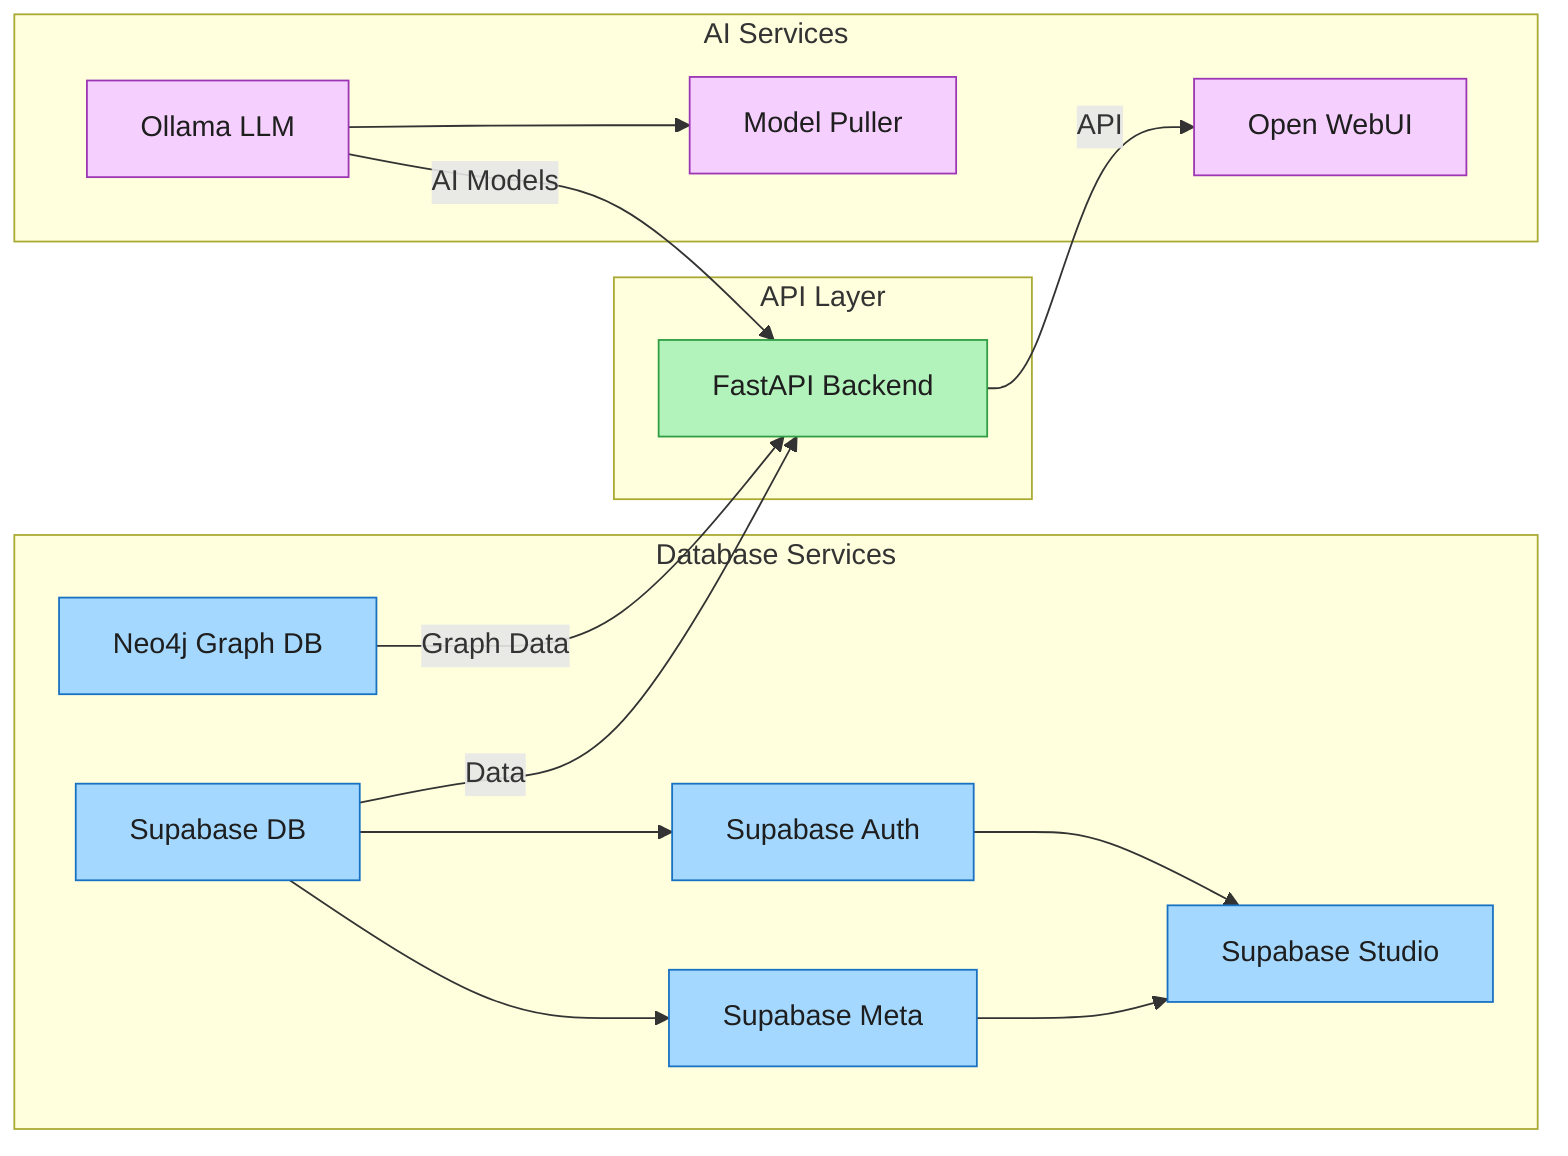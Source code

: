 graph LR
    %% Define styles
    classDef database fill:#a5d8ff,stroke:#1971c2,color:#1e1e1e
    classDef ai fill:#f5d0fe,stroke:#9c36b5,color:#1e1e1e
    classDef api fill:#b2f2bb,stroke:#2f9e44,color:#1e1e1e
    
    %% Database Services
    subgraph DB[Database Services]
        SupaDB[Supabase DB]
        SupaMeta[Supabase Meta]
        SupaAuth[Supabase Auth]
        SupaStudio[Supabase Studio]
        Neo4j[Neo4j Graph DB]
    end
    
    %% AI Services
    subgraph AI[AI Services]
        Ollama[Ollama LLM]
        ModelPuller[Model Puller]
        WebUI[Open WebUI]
    end
    
    %% API Layer
    subgraph API[API Layer]
        Backend[FastAPI Backend]
    end
    
    %% Connections
    SupaDB --> SupaMeta
    SupaDB --> SupaAuth
    SupaMeta --> SupaStudio
    SupaAuth --> SupaStudio
    
    SupaDB -- Data --> Backend
    Neo4j -- Graph Data --> Backend
    Ollama -- AI Models --> Backend
    
    Ollama --> ModelPuller
    Backend -- API --> WebUI
    
    %% Apply styles
    class SupaDB,SupaMeta,SupaAuth,SupaStudio,Neo4j database
    class Ollama,ModelPuller,WebUI ai
    class Backend api